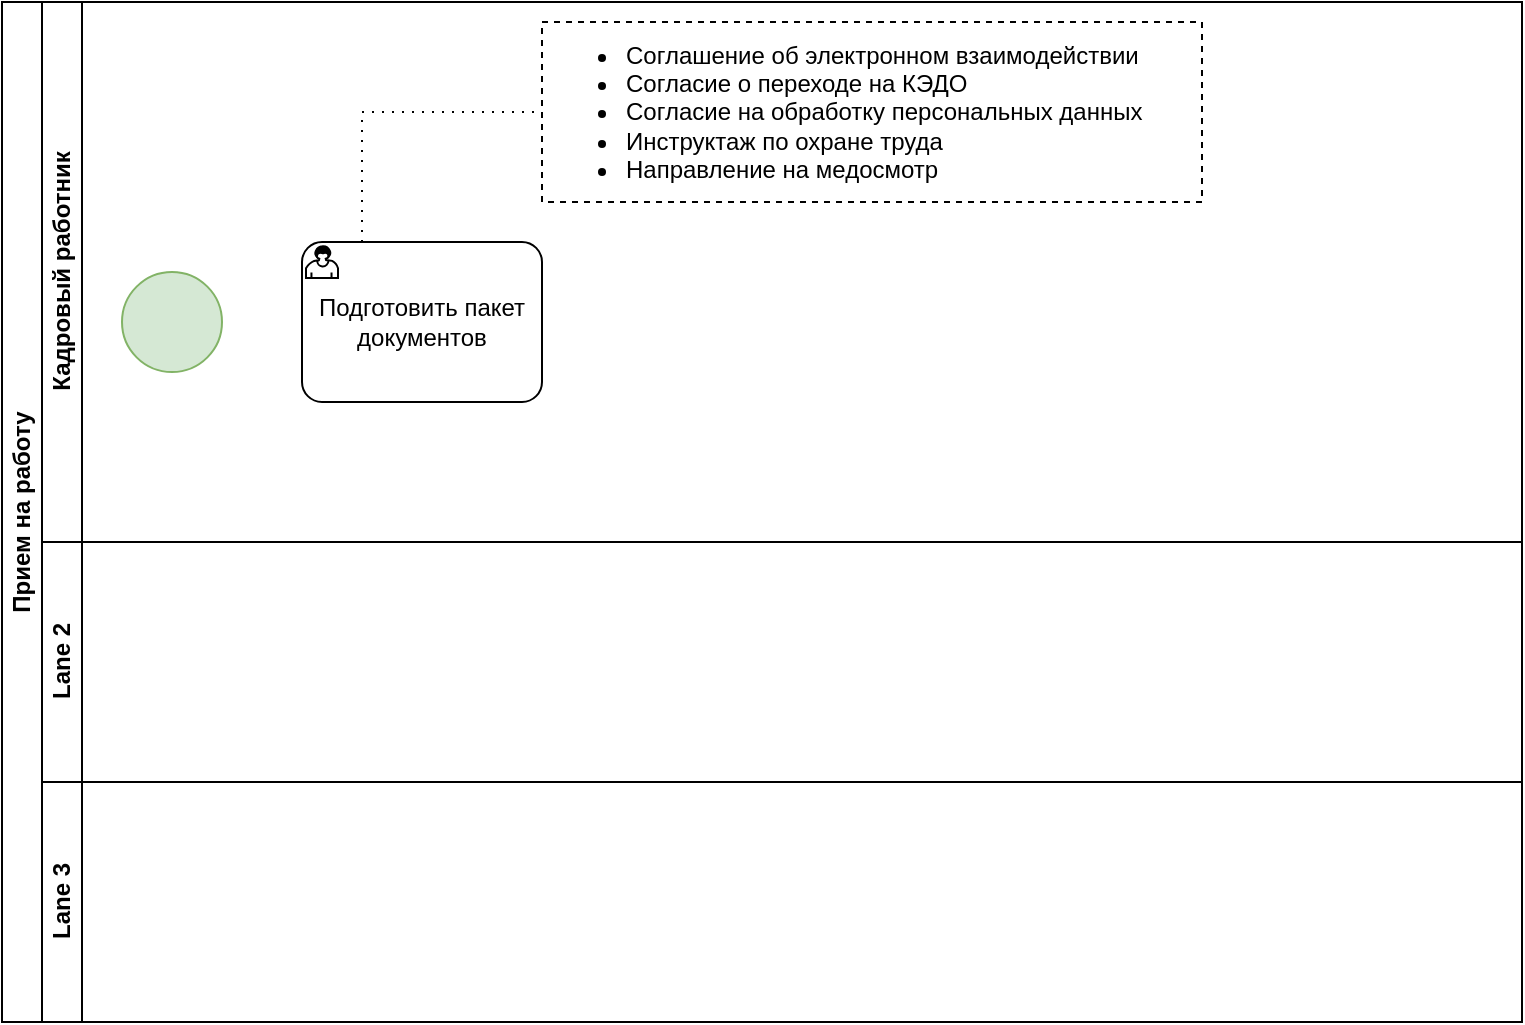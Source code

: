 <mxfile version="24.4.8" type="github">
  <diagram name="Страница — 1" id="LrOz8V3_CL4yAccr49bo">
    <mxGraphModel dx="961" dy="535" grid="1" gridSize="10" guides="1" tooltips="1" connect="1" arrows="1" fold="1" page="1" pageScale="1" pageWidth="827" pageHeight="1169" math="0" shadow="0">
      <root>
        <mxCell id="0" />
        <mxCell id="1" parent="0" />
        <mxCell id="-4OjDh-mR03Cg_0oIZPv-1" value="Прием на работу" style="swimlane;html=1;childLayout=stackLayout;resizeParent=1;resizeParentMax=0;horizontal=0;startSize=20;horizontalStack=0;whiteSpace=wrap;container=1;perimeter=none;" vertex="1" parent="1">
          <mxGeometry x="40" y="40" width="760" height="510" as="geometry" />
        </mxCell>
        <mxCell id="-4OjDh-mR03Cg_0oIZPv-2" value="Кадровый работник" style="swimlane;html=1;startSize=20;horizontal=0;perimeter=backbonePerimeter;" vertex="1" parent="-4OjDh-mR03Cg_0oIZPv-1">
          <mxGeometry x="20" width="740" height="270" as="geometry" />
        </mxCell>
        <mxCell id="-4OjDh-mR03Cg_0oIZPv-5" value="" style="points=[[0.145,0.145,0],[0.5,0,0],[0.855,0.145,0],[1,0.5,0],[0.855,0.855,0],[0.5,1,0],[0.145,0.855,0],[0,0.5,0]];shape=mxgraph.bpmn.event;html=1;verticalLabelPosition=bottom;labelBackgroundColor=#ffffff;verticalAlign=top;align=center;perimeter=ellipsePerimeter;outlineConnect=0;aspect=fixed;outline=standard;symbol=general;fillColor=#d5e8d4;strokeColor=#82b366;" vertex="1" parent="-4OjDh-mR03Cg_0oIZPv-2">
          <mxGeometry x="40" y="135" width="50" height="50" as="geometry" />
        </mxCell>
        <mxCell id="-4OjDh-mR03Cg_0oIZPv-6" value="Подготовить пакет документов" style="points=[[0.25,0,0],[0.5,0,0],[0.75,0,0],[1,0.25,0],[1,0.5,0],[1,0.75,0],[0.75,1,0],[0.5,1,0],[0.25,1,0],[0,0.75,0],[0,0.5,0],[0,0.25,0]];shape=mxgraph.bpmn.task;whiteSpace=wrap;rectStyle=rounded;size=10;html=1;container=1;expand=0;collapsible=0;taskMarker=user;" vertex="1" parent="-4OjDh-mR03Cg_0oIZPv-2">
          <mxGeometry x="130" y="120" width="120" height="80" as="geometry" />
        </mxCell>
        <mxCell id="-4OjDh-mR03Cg_0oIZPv-7" value="&lt;ul&gt;&lt;li&gt;Соглашение об электронном взаимодействии&lt;/li&gt;&lt;li&gt;Согласие о переходе на КЭДО&lt;/li&gt;&lt;li&gt;Согласие на обработку персональных данных&lt;/li&gt;&lt;li&gt;Инструктаж по охране труда&lt;/li&gt;&lt;li&gt;Направление на медосмотр&lt;/li&gt;&lt;/ul&gt;" style="text;html=1;strokeColor=default;fillColor=none;align=left;verticalAlign=middle;whiteSpace=wrap;rounded=0;dashed=1;perimeterSpacing=1;perimeter=orthogonalPerimeter;absoluteArcSize=0;" vertex="1" parent="-4OjDh-mR03Cg_0oIZPv-2">
          <mxGeometry x="250" y="10" width="330" height="90" as="geometry" />
        </mxCell>
        <mxCell id="-4OjDh-mR03Cg_0oIZPv-8" value="" style="edgeStyle=elbowEdgeStyle;fontSize=12;html=1;endFill=0;startFill=0;endSize=6;startSize=6;dashed=1;dashPattern=1 4;endArrow=none;startArrow=none;rounded=0;exitX=0.25;exitY=0;exitDx=0;exitDy=0;exitPerimeter=0;entryX=0;entryY=0.5;entryDx=0;entryDy=0;" edge="1" parent="-4OjDh-mR03Cg_0oIZPv-2" source="-4OjDh-mR03Cg_0oIZPv-6" target="-4OjDh-mR03Cg_0oIZPv-7">
          <mxGeometry width="160" relative="1" as="geometry">
            <mxPoint x="270" y="110" as="sourcePoint" />
            <mxPoint x="340" y="59" as="targetPoint" />
            <Array as="points">
              <mxPoint x="160" y="80" />
            </Array>
          </mxGeometry>
        </mxCell>
        <mxCell id="-4OjDh-mR03Cg_0oIZPv-3" value="Lane 2" style="swimlane;html=1;startSize=20;horizontal=0;" vertex="1" parent="-4OjDh-mR03Cg_0oIZPv-1">
          <mxGeometry x="20" y="270" width="740" height="120" as="geometry" />
        </mxCell>
        <mxCell id="-4OjDh-mR03Cg_0oIZPv-4" value="Lane 3" style="swimlane;html=1;startSize=20;horizontal=0;" vertex="1" parent="-4OjDh-mR03Cg_0oIZPv-1">
          <mxGeometry x="20" y="390" width="740" height="120" as="geometry" />
        </mxCell>
      </root>
    </mxGraphModel>
  </diagram>
</mxfile>
